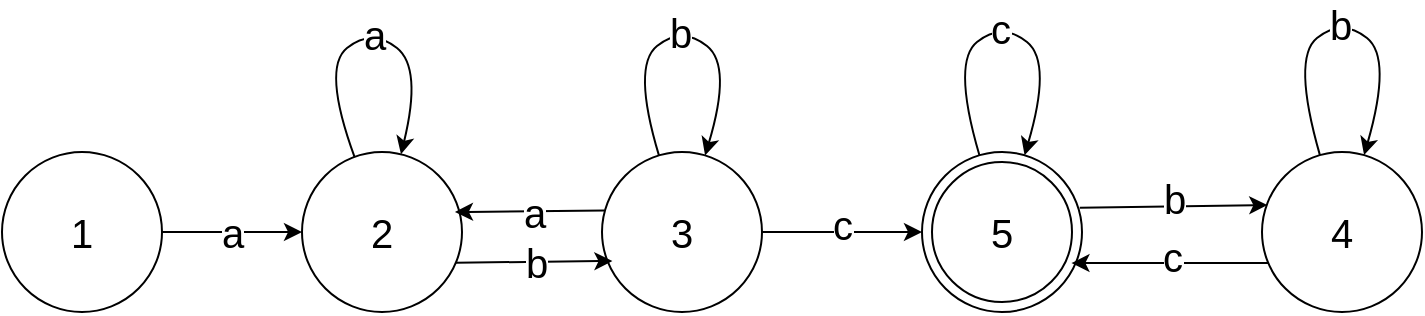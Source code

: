 <mxfile>
    <diagram id="ueg6NqKU8GOXhDqJm9ao" name="Page-1">
        <mxGraphModel dx="721" dy="1212" grid="1" gridSize="10" guides="1" tooltips="1" connect="1" arrows="1" fold="1" page="1" pageScale="1" pageWidth="600" pageHeight="600" background="#ffffff" math="0" shadow="0">
            <root>
                <mxCell id="0"/>
                <mxCell id="1" parent="0"/>
                <mxCell id="5" value="" style="group" parent="1" vertex="1" connectable="0">
                    <mxGeometry x="20" y="263" width="80" height="80" as="geometry"/>
                </mxCell>
                <mxCell id="3" value="1" style="ellipse;whiteSpace=wrap;html=1;aspect=fixed;fontSize=20;" parent="5" vertex="1">
                    <mxGeometry width="80" height="80" as="geometry"/>
                </mxCell>
                <mxCell id="35" style="edgeStyle=none;html=1;fontSize=16;" parent="1" source="3" target="46" edge="1">
                    <mxGeometry relative="1" as="geometry">
                        <mxPoint x="168.0" y="269.64" as="sourcePoint"/>
                        <mxPoint x="289.92" y="173.0" as="targetPoint"/>
                    </mxGeometry>
                </mxCell>
                <mxCell id="36" value="&lt;font&gt;a&lt;/font&gt;" style="edgeLabel;html=1;align=center;verticalAlign=middle;resizable=0;points=[];fontSize=20;" parent="35" vertex="1" connectable="0">
                    <mxGeometry x="0.035" relative="1" as="geometry">
                        <mxPoint x="-1" as="offset"/>
                    </mxGeometry>
                </mxCell>
                <mxCell id="45" value="" style="group" parent="1" vertex="1" connectable="0">
                    <mxGeometry x="170" y="263" width="80" height="80" as="geometry"/>
                </mxCell>
                <mxCell id="46" value="2" style="ellipse;whiteSpace=wrap;html=1;aspect=fixed;fontSize=20;" parent="45" vertex="1">
                    <mxGeometry width="80" height="80" as="geometry"/>
                </mxCell>
                <mxCell id="217" value="" style="curved=1;endArrow=classic;html=1;fontSize=20;" parent="45" source="46" target="46" edge="1">
                    <mxGeometry width="50" height="50" relative="1" as="geometry">
                        <mxPoint x="23.328" y="1.741" as="sourcePoint"/>
                        <mxPoint x="46.672" y="1.741" as="targetPoint"/>
                        <Array as="points">
                            <mxPoint x="10" y="-42"/>
                            <mxPoint x="35" y="-62"/>
                            <mxPoint x="60" y="-42"/>
                        </Array>
                    </mxGeometry>
                </mxCell>
                <mxCell id="218" value="a" style="edgeLabel;html=1;align=center;verticalAlign=middle;resizable=0;points=[];fontSize=20;" parent="217" vertex="1" connectable="0">
                    <mxGeometry x="0.005" y="-3" relative="1" as="geometry">
                        <mxPoint as="offset"/>
                    </mxGeometry>
                </mxCell>
                <mxCell id="206" value="" style="group" parent="1" vertex="1" connectable="0">
                    <mxGeometry x="320" y="263" width="80" height="80" as="geometry"/>
                </mxCell>
                <mxCell id="207" value="3" style="ellipse;whiteSpace=wrap;html=1;aspect=fixed;fontSize=20;" parent="206" vertex="1">
                    <mxGeometry width="80" height="80" as="geometry"/>
                </mxCell>
                <mxCell id="256" value="" style="curved=1;endArrow=classic;html=1;fontSize=20;" edge="1" parent="206" source="207" target="207">
                    <mxGeometry width="50" height="50" relative="1" as="geometry">
                        <mxPoint x="31" y="1" as="sourcePoint"/>
                        <mxPoint x="54" as="targetPoint"/>
                        <Array as="points">
                            <mxPoint x="15" y="-43"/>
                            <mxPoint x="40" y="-63"/>
                            <mxPoint x="65" y="-43"/>
                        </Array>
                    </mxGeometry>
                </mxCell>
                <mxCell id="257" value="b" style="edgeLabel;html=1;align=center;verticalAlign=middle;resizable=0;points=[];fontSize=20;" vertex="1" connectable="0" parent="256">
                    <mxGeometry x="0.005" y="-3" relative="1" as="geometry">
                        <mxPoint as="offset"/>
                    </mxGeometry>
                </mxCell>
                <mxCell id="212" style="edgeStyle=none;html=1;fontSize=16;entryX=0.956;entryY=0.375;entryDx=0;entryDy=0;entryPerimeter=0;exitX=0.016;exitY=0.366;exitDx=0;exitDy=0;exitPerimeter=0;" parent="1" source="207" target="46" edge="1">
                    <mxGeometry relative="1" as="geometry">
                        <mxPoint x="300" y="280" as="sourcePoint"/>
                        <mxPoint x="260" y="290" as="targetPoint"/>
                    </mxGeometry>
                </mxCell>
                <mxCell id="213" value="&lt;font&gt;a&lt;/font&gt;" style="edgeLabel;html=1;align=center;verticalAlign=middle;resizable=0;points=[];fontSize=20;" parent="212" vertex="1" connectable="0">
                    <mxGeometry x="0.035" relative="1" as="geometry">
                        <mxPoint x="3" as="offset"/>
                    </mxGeometry>
                </mxCell>
                <mxCell id="215" style="edgeStyle=none;html=1;fontSize=16;entryX=0.065;entryY=0.681;entryDx=0;entryDy=0;entryPerimeter=0;exitX=0.96;exitY=0.692;exitDx=0;exitDy=0;exitPerimeter=0;" parent="1" source="46" target="207" edge="1">
                    <mxGeometry relative="1" as="geometry">
                        <mxPoint x="260" y="310" as="sourcePoint"/>
                        <mxPoint x="326" y="310" as="targetPoint"/>
                    </mxGeometry>
                </mxCell>
                <mxCell id="216" value="&lt;font&gt;b&lt;/font&gt;" style="edgeLabel;html=1;align=center;verticalAlign=middle;resizable=0;points=[];fontSize=20;" parent="215" vertex="1" connectable="0">
                    <mxGeometry x="0.035" relative="1" as="geometry">
                        <mxPoint x="-1" as="offset"/>
                    </mxGeometry>
                </mxCell>
                <mxCell id="258" value="" style="group" vertex="1" connectable="0" parent="1">
                    <mxGeometry x="480" y="263" width="80" height="80" as="geometry"/>
                </mxCell>
                <mxCell id="259" value="5" style="ellipse;whiteSpace=wrap;html=1;aspect=fixed;fontSize=20;" vertex="1" parent="258">
                    <mxGeometry width="80" height="80" as="geometry"/>
                </mxCell>
                <mxCell id="266" value="" style="curved=1;endArrow=classic;html=1;fontSize=20;" edge="1" parent="258" source="259" target="259">
                    <mxGeometry width="50" height="50" relative="1" as="geometry">
                        <mxPoint x="29" as="sourcePoint"/>
                        <mxPoint x="51" as="targetPoint"/>
                        <Array as="points">
                            <mxPoint x="15" y="-45"/>
                            <mxPoint x="40" y="-65"/>
                            <mxPoint x="65" y="-45"/>
                        </Array>
                    </mxGeometry>
                </mxCell>
                <mxCell id="267" value="c" style="edgeLabel;html=1;align=center;verticalAlign=middle;resizable=0;points=[];fontSize=20;" vertex="1" connectable="0" parent="266">
                    <mxGeometry x="0.005" y="-3" relative="1" as="geometry">
                        <mxPoint as="offset"/>
                    </mxGeometry>
                </mxCell>
                <mxCell id="275" value="" style="ellipse;whiteSpace=wrap;html=1;aspect=fixed;fillColor=none;" vertex="1" parent="258">
                    <mxGeometry x="5" y="5" width="70" height="70" as="geometry"/>
                </mxCell>
                <mxCell id="262" style="edgeStyle=none;html=1;fontSize=16;" edge="1" parent="1" source="207" target="259">
                    <mxGeometry relative="1" as="geometry">
                        <mxPoint x="300" y="411" as="sourcePoint"/>
                        <mxPoint x="378" y="410" as="targetPoint"/>
                    </mxGeometry>
                </mxCell>
                <mxCell id="263" value="&lt;font&gt;c&lt;/font&gt;" style="edgeLabel;html=1;align=center;verticalAlign=middle;resizable=0;points=[];fontSize=20;" vertex="1" connectable="0" parent="262">
                    <mxGeometry x="0.035" relative="1" as="geometry">
                        <mxPoint x="-2" y="-4" as="offset"/>
                    </mxGeometry>
                </mxCell>
                <mxCell id="264" value="" style="group" vertex="1" connectable="0" parent="1">
                    <mxGeometry x="650" y="263" width="80" height="80" as="geometry"/>
                </mxCell>
                <mxCell id="265" value="4" style="ellipse;whiteSpace=wrap;html=1;aspect=fixed;fontSize=20;" vertex="1" parent="264">
                    <mxGeometry width="80" height="80" as="geometry"/>
                </mxCell>
                <mxCell id="273" value="" style="curved=1;endArrow=classic;html=1;fontSize=20;" edge="1" parent="264" source="265" target="265">
                    <mxGeometry width="50" height="50" relative="1" as="geometry">
                        <mxPoint x="29" as="sourcePoint"/>
                        <mxPoint x="51" as="targetPoint"/>
                        <Array as="points">
                            <mxPoint x="15" y="-47"/>
                            <mxPoint x="40" y="-67"/>
                            <mxPoint x="65" y="-47"/>
                        </Array>
                    </mxGeometry>
                </mxCell>
                <mxCell id="274" value="b" style="edgeLabel;html=1;align=center;verticalAlign=middle;resizable=0;points=[];fontSize=20;" vertex="1" connectable="0" parent="273">
                    <mxGeometry x="0.005" y="-3" relative="1" as="geometry">
                        <mxPoint as="offset"/>
                    </mxGeometry>
                </mxCell>
                <mxCell id="268" style="edgeStyle=none;html=1;fontSize=16;exitX=0.986;exitY=0.349;exitDx=0;exitDy=0;exitPerimeter=0;entryX=0.033;entryY=0.331;entryDx=0;entryDy=0;entryPerimeter=0;" edge="1" parent="1" source="259" target="265">
                    <mxGeometry relative="1" as="geometry">
                        <mxPoint x="410" y="313" as="sourcePoint"/>
                        <mxPoint x="490" y="313" as="targetPoint"/>
                    </mxGeometry>
                </mxCell>
                <mxCell id="269" value="&lt;font&gt;b&lt;/font&gt;" style="edgeLabel;html=1;align=center;verticalAlign=middle;resizable=0;points=[];fontSize=20;" vertex="1" connectable="0" parent="268">
                    <mxGeometry x="0.035" relative="1" as="geometry">
                        <mxPoint x="-2" y="-4" as="offset"/>
                    </mxGeometry>
                </mxCell>
                <mxCell id="270" style="edgeStyle=none;html=1;fontSize=16;exitX=0.042;exitY=0.694;exitDx=0;exitDy=0;exitPerimeter=0;entryX=0.934;entryY=0.694;entryDx=0;entryDy=0;entryPerimeter=0;" edge="1" parent="1" source="265" target="259">
                    <mxGeometry relative="1" as="geometry">
                        <mxPoint x="569" y="343" as="sourcePoint"/>
                        <mxPoint x="663" y="341" as="targetPoint"/>
                    </mxGeometry>
                </mxCell>
                <mxCell id="271" value="&lt;font&gt;c&lt;/font&gt;" style="edgeLabel;html=1;align=center;verticalAlign=middle;resizable=0;points=[];fontSize=20;" vertex="1" connectable="0" parent="270">
                    <mxGeometry x="0.035" relative="1" as="geometry">
                        <mxPoint x="2" y="-4" as="offset"/>
                    </mxGeometry>
                </mxCell>
            </root>
        </mxGraphModel>
    </diagram>
</mxfile>